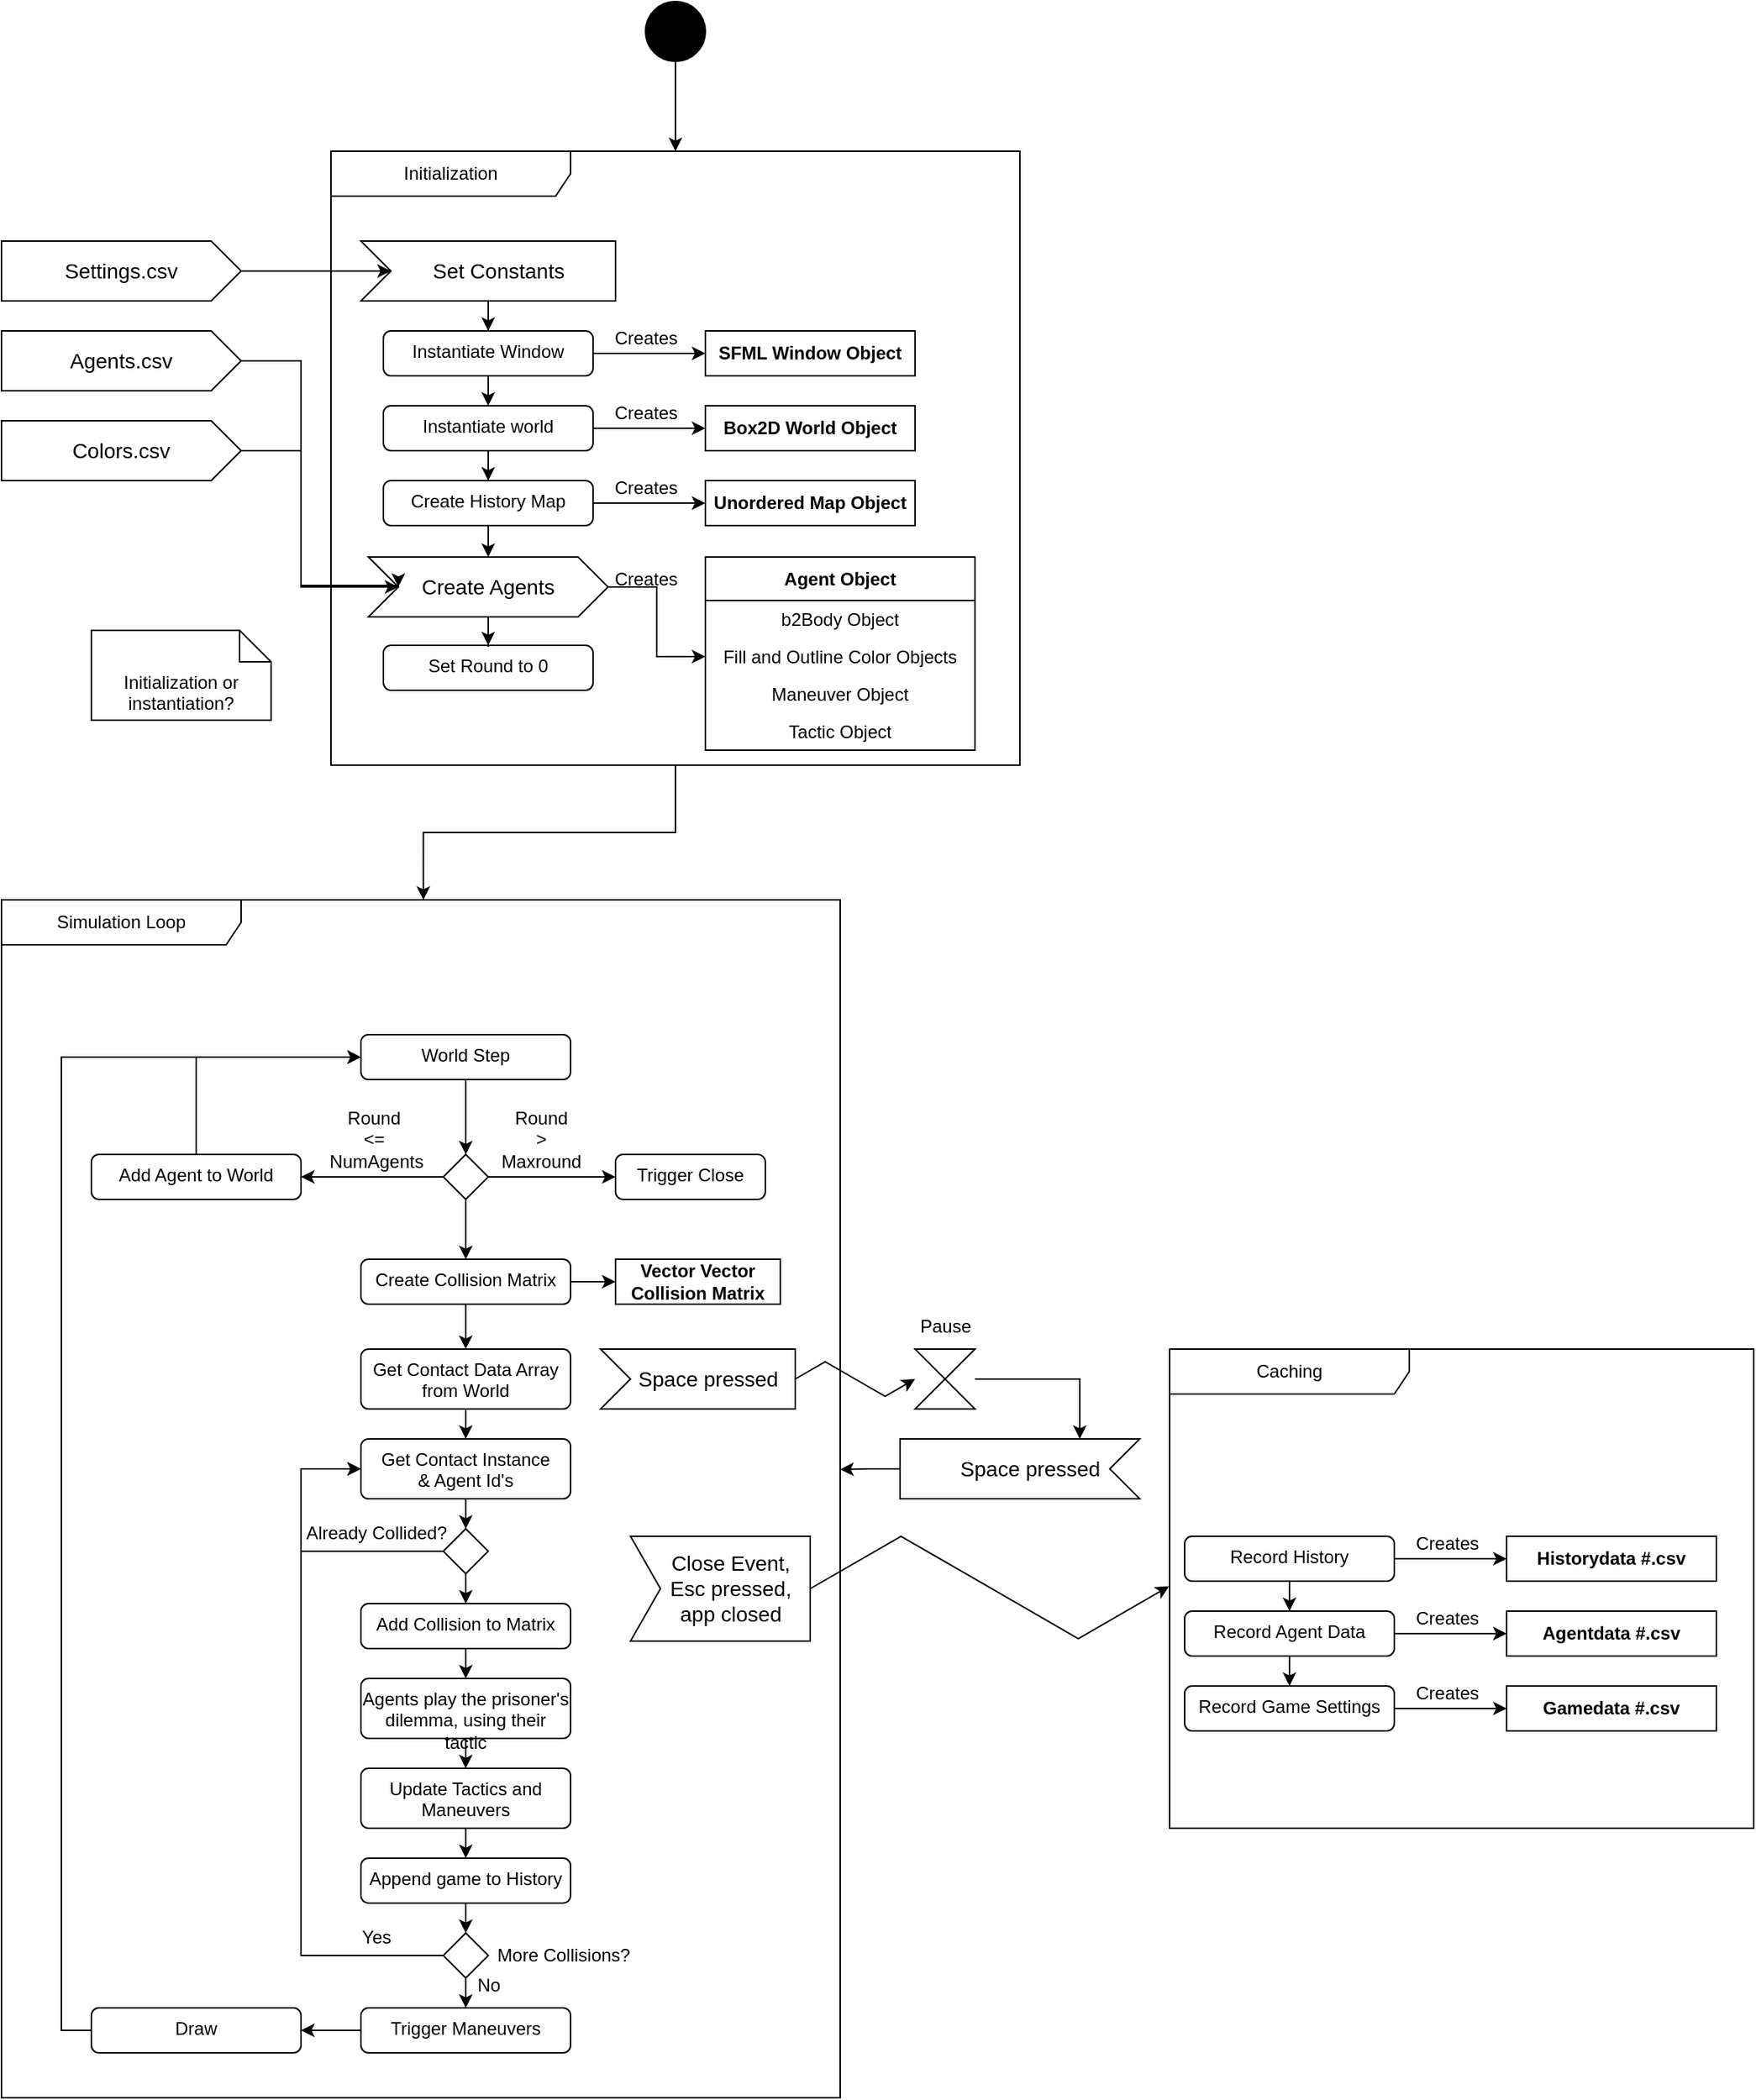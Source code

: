 <mxfile version="24.8.6">
  <diagram name="Page-1" id="0783ab3e-0a74-02c8-0abd-f7b4e66b4bec">
    <mxGraphModel dx="1750" dy="882" grid="1" gridSize="10" guides="1" tooltips="1" connect="1" arrows="1" fold="1" page="1" pageScale="1" pageWidth="850" pageHeight="1100" background="none" math="0" shadow="0">
      <root>
        <mxCell id="0" />
        <mxCell id="1" parent="0" />
        <mxCell id="HePBQS-gzyi-C_9M0Dz4-7" style="edgeStyle=orthogonalEdgeStyle;rounded=0;orthogonalLoop=1;jettySize=auto;html=1;exitX=0.5;exitY=1;exitDx=0;exitDy=0;" parent="1" source="HePBQS-gzyi-C_9M0Dz4-1" target="HePBQS-gzyi-C_9M0Dz4-6" edge="1">
          <mxGeometry relative="1" as="geometry" />
        </mxCell>
        <mxCell id="HePBQS-gzyi-C_9M0Dz4-1" value="" style="ellipse;fillColor=strokeColor;html=1;" parent="1" vertex="1">
          <mxGeometry x="630" y="40" width="40" height="40" as="geometry" />
        </mxCell>
        <mxCell id="ZIDh877lTrc100sIrqAo-133" value="" style="edgeStyle=orthogonalEdgeStyle;rounded=0;orthogonalLoop=1;jettySize=auto;html=1;entryX=0.503;entryY=0;entryDx=0;entryDy=0;entryPerimeter=0;" edge="1" parent="1" source="HePBQS-gzyi-C_9M0Dz4-6" target="ZIDh877lTrc100sIrqAo-1">
          <mxGeometry relative="1" as="geometry">
            <mxPoint x="650" y="630" as="targetPoint" />
          </mxGeometry>
        </mxCell>
        <mxCell id="HePBQS-gzyi-C_9M0Dz4-6" value="Initialization" style="shape=umlFrame;whiteSpace=wrap;html=1;pointerEvents=0;recursiveResize=0;container=1;collapsible=0;width=160;" parent="1" vertex="1">
          <mxGeometry x="420" y="140" width="460" height="410" as="geometry" />
        </mxCell>
        <mxCell id="HePBQS-gzyi-C_9M0Dz4-15" value="" style="edgeStyle=orthogonalEdgeStyle;rounded=0;orthogonalLoop=1;jettySize=auto;html=1;" parent="HePBQS-gzyi-C_9M0Dz4-6" source="HePBQS-gzyi-C_9M0Dz4-12" target="HePBQS-gzyi-C_9M0Dz4-14" edge="1">
          <mxGeometry relative="1" as="geometry" />
        </mxCell>
        <mxCell id="HePBQS-gzyi-C_9M0Dz4-12" value="Set Constants" style="html=1;shape=mxgraph.infographic.ribbonSimple;notch1=20;notch2=0;align=center;verticalAlign=middle;fontSize=14;fontStyle=0;fillColor=#FFFFFF;flipH=0;spacingRight=0;spacingLeft=14;whiteSpace=wrap;" parent="HePBQS-gzyi-C_9M0Dz4-6" vertex="1">
          <mxGeometry x="20" y="60" width="170" height="40" as="geometry" />
        </mxCell>
        <mxCell id="HePBQS-gzyi-C_9M0Dz4-17" value="" style="edgeStyle=orthogonalEdgeStyle;rounded=0;orthogonalLoop=1;jettySize=auto;html=1;" parent="HePBQS-gzyi-C_9M0Dz4-6" source="HePBQS-gzyi-C_9M0Dz4-14" target="HePBQS-gzyi-C_9M0Dz4-16" edge="1">
          <mxGeometry relative="1" as="geometry" />
        </mxCell>
        <mxCell id="HePBQS-gzyi-C_9M0Dz4-21" value="" style="edgeStyle=orthogonalEdgeStyle;rounded=0;orthogonalLoop=1;jettySize=auto;html=1;" parent="HePBQS-gzyi-C_9M0Dz4-6" source="HePBQS-gzyi-C_9M0Dz4-14" target="HePBQS-gzyi-C_9M0Dz4-20" edge="1">
          <mxGeometry relative="1" as="geometry" />
        </mxCell>
        <mxCell id="HePBQS-gzyi-C_9M0Dz4-14" value="Instantiate Window" style="html=1;align=center;verticalAlign=top;rounded=1;absoluteArcSize=1;arcSize=10;dashed=0;whiteSpace=wrap;" parent="HePBQS-gzyi-C_9M0Dz4-6" vertex="1">
          <mxGeometry x="35" y="120" width="140" height="30" as="geometry" />
        </mxCell>
        <mxCell id="HePBQS-gzyi-C_9M0Dz4-23" value="" style="edgeStyle=orthogonalEdgeStyle;rounded=0;orthogonalLoop=1;jettySize=auto;html=1;" parent="HePBQS-gzyi-C_9M0Dz4-6" source="HePBQS-gzyi-C_9M0Dz4-16" target="HePBQS-gzyi-C_9M0Dz4-22" edge="1">
          <mxGeometry relative="1" as="geometry" />
        </mxCell>
        <mxCell id="HePBQS-gzyi-C_9M0Dz4-38" style="edgeStyle=orthogonalEdgeStyle;rounded=0;orthogonalLoop=1;jettySize=auto;html=1;exitX=1;exitY=0.5;exitDx=0;exitDy=0;entryX=0;entryY=0.5;entryDx=0;entryDy=0;" parent="HePBQS-gzyi-C_9M0Dz4-6" source="HePBQS-gzyi-C_9M0Dz4-16" target="HePBQS-gzyi-C_9M0Dz4-32" edge="1">
          <mxGeometry relative="1" as="geometry" />
        </mxCell>
        <mxCell id="HePBQS-gzyi-C_9M0Dz4-16" value="Instantiate world" style="html=1;align=center;verticalAlign=top;rounded=1;absoluteArcSize=1;arcSize=10;dashed=0;whiteSpace=wrap;" parent="HePBQS-gzyi-C_9M0Dz4-6" vertex="1">
          <mxGeometry x="35" y="170" width="140" height="30" as="geometry" />
        </mxCell>
        <mxCell id="HePBQS-gzyi-C_9M0Dz4-20" value="SFML Window Object" style="fontStyle=1;whiteSpace=wrap;html=1;" parent="HePBQS-gzyi-C_9M0Dz4-6" vertex="1">
          <mxGeometry x="250" y="120" width="140" height="30" as="geometry" />
        </mxCell>
        <mxCell id="HePBQS-gzyi-C_9M0Dz4-39" style="edgeStyle=orthogonalEdgeStyle;rounded=0;orthogonalLoop=1;jettySize=auto;html=1;exitX=1;exitY=0.5;exitDx=0;exitDy=0;entryX=0;entryY=0.5;entryDx=0;entryDy=0;" parent="HePBQS-gzyi-C_9M0Dz4-6" source="HePBQS-gzyi-C_9M0Dz4-22" target="HePBQS-gzyi-C_9M0Dz4-34" edge="1">
          <mxGeometry relative="1" as="geometry" />
        </mxCell>
        <mxCell id="HePBQS-gzyi-C_9M0Dz4-59" value="" style="edgeStyle=orthogonalEdgeStyle;rounded=0;orthogonalLoop=1;jettySize=auto;html=1;" parent="HePBQS-gzyi-C_9M0Dz4-6" source="HePBQS-gzyi-C_9M0Dz4-22" target="HePBQS-gzyi-C_9M0Dz4-58" edge="1">
          <mxGeometry relative="1" as="geometry" />
        </mxCell>
        <mxCell id="HePBQS-gzyi-C_9M0Dz4-22" value="Create History Map" style="html=1;align=center;verticalAlign=top;rounded=1;absoluteArcSize=1;arcSize=10;dashed=0;whiteSpace=wrap;" parent="HePBQS-gzyi-C_9M0Dz4-6" vertex="1">
          <mxGeometry x="35" y="220" width="140" height="30" as="geometry" />
        </mxCell>
        <mxCell id="HePBQS-gzyi-C_9M0Dz4-28" value="Set Round to 0" style="html=1;align=center;verticalAlign=top;rounded=1;absoluteArcSize=1;arcSize=10;dashed=0;whiteSpace=wrap;" parent="HePBQS-gzyi-C_9M0Dz4-6" vertex="1">
          <mxGeometry x="35" y="330" width="140" height="30" as="geometry" />
        </mxCell>
        <mxCell id="HePBQS-gzyi-C_9M0Dz4-32" value="Box2D World Object" style="fontStyle=1;whiteSpace=wrap;html=1;" parent="HePBQS-gzyi-C_9M0Dz4-6" vertex="1">
          <mxGeometry x="250" y="170" width="140" height="30" as="geometry" />
        </mxCell>
        <mxCell id="HePBQS-gzyi-C_9M0Dz4-34" value="Unordered Map Object" style="fontStyle=1;whiteSpace=wrap;html=1;" parent="HePBQS-gzyi-C_9M0Dz4-6" vertex="1">
          <mxGeometry x="250" y="220" width="140" height="30" as="geometry" />
        </mxCell>
        <mxCell id="HePBQS-gzyi-C_9M0Dz4-41" value="Creates" style="text;html=1;align=center;verticalAlign=middle;resizable=0;points=[];autosize=1;strokeColor=none;fillColor=none;" parent="HePBQS-gzyi-C_9M0Dz4-6" vertex="1">
          <mxGeometry x="175" y="110" width="70" height="30" as="geometry" />
        </mxCell>
        <mxCell id="HePBQS-gzyi-C_9M0Dz4-42" value="Creates" style="text;html=1;align=center;verticalAlign=middle;resizable=0;points=[];autosize=1;strokeColor=none;fillColor=none;" parent="HePBQS-gzyi-C_9M0Dz4-6" vertex="1">
          <mxGeometry x="175" y="160" width="70" height="30" as="geometry" />
        </mxCell>
        <mxCell id="HePBQS-gzyi-C_9M0Dz4-43" value="Creates" style="text;html=1;align=center;verticalAlign=middle;resizable=0;points=[];autosize=1;strokeColor=none;fillColor=none;" parent="HePBQS-gzyi-C_9M0Dz4-6" vertex="1">
          <mxGeometry x="175" y="210" width="70" height="30" as="geometry" />
        </mxCell>
        <mxCell id="HePBQS-gzyi-C_9M0Dz4-45" value="Creates" style="text;html=1;align=center;verticalAlign=middle;resizable=0;points=[];autosize=1;strokeColor=none;fillColor=none;" parent="HePBQS-gzyi-C_9M0Dz4-6" vertex="1">
          <mxGeometry x="175" y="271" width="70" height="30" as="geometry" />
        </mxCell>
        <mxCell id="HePBQS-gzyi-C_9M0Dz4-51" value="Agent Object" style="swimlane;fontStyle=1;align=center;verticalAlign=middle;childLayout=stackLayout;horizontal=1;startSize=29;horizontalStack=0;resizeParent=1;resizeParentMax=0;resizeLast=0;collapsible=0;marginBottom=0;html=1;whiteSpace=wrap;" parent="HePBQS-gzyi-C_9M0Dz4-6" vertex="1">
          <mxGeometry x="250" y="271" width="180" height="129" as="geometry" />
        </mxCell>
        <mxCell id="HePBQS-gzyi-C_9M0Dz4-52" value="b2Body Object" style="text;html=1;strokeColor=none;fillColor=none;align=center;verticalAlign=middle;spacingLeft=4;spacingRight=4;overflow=hidden;rotatable=0;points=[[0,0.5],[1,0.5]];portConstraint=eastwest;whiteSpace=wrap;" parent="HePBQS-gzyi-C_9M0Dz4-51" vertex="1">
          <mxGeometry y="29" width="180" height="25" as="geometry" />
        </mxCell>
        <mxCell id="HePBQS-gzyi-C_9M0Dz4-54" value="Fill and Outline Color Objects" style="text;html=1;strokeColor=none;fillColor=none;align=center;verticalAlign=middle;spacingLeft=4;spacingRight=4;overflow=hidden;rotatable=0;points=[[0,0.5],[1,0.5]];portConstraint=eastwest;whiteSpace=wrap;" parent="HePBQS-gzyi-C_9M0Dz4-51" vertex="1">
          <mxGeometry y="54" width="180" height="25" as="geometry" />
        </mxCell>
        <mxCell id="HePBQS-gzyi-C_9M0Dz4-55" value="Maneuver Object" style="text;html=1;strokeColor=none;fillColor=none;align=center;verticalAlign=middle;spacingLeft=4;spacingRight=4;overflow=hidden;rotatable=0;points=[[0,0.5],[1,0.5]];portConstraint=eastwest;whiteSpace=wrap;" parent="HePBQS-gzyi-C_9M0Dz4-51" vertex="1">
          <mxGeometry y="79" width="180" height="25" as="geometry" />
        </mxCell>
        <mxCell id="HePBQS-gzyi-C_9M0Dz4-56" value="Tactic Object" style="text;html=1;strokeColor=none;fillColor=none;align=center;verticalAlign=middle;spacingLeft=4;spacingRight=4;overflow=hidden;rotatable=0;points=[[0,0.5],[1,0.5]];portConstraint=eastwest;whiteSpace=wrap;" parent="HePBQS-gzyi-C_9M0Dz4-51" vertex="1">
          <mxGeometry y="104" width="180" height="25" as="geometry" />
        </mxCell>
        <mxCell id="HePBQS-gzyi-C_9M0Dz4-62" value="" style="edgeStyle=orthogonalEdgeStyle;rounded=0;orthogonalLoop=1;jettySize=auto;html=1;" parent="HePBQS-gzyi-C_9M0Dz4-6" source="HePBQS-gzyi-C_9M0Dz4-58" target="HePBQS-gzyi-C_9M0Dz4-28" edge="1">
          <mxGeometry relative="1" as="geometry" />
        </mxCell>
        <mxCell id="HePBQS-gzyi-C_9M0Dz4-64" style="edgeStyle=orthogonalEdgeStyle;rounded=0;orthogonalLoop=1;jettySize=auto;html=1;exitX=1;exitY=0.5;exitDx=0;exitDy=0;exitPerimeter=0;entryX=0;entryY=0.5;entryDx=0;entryDy=0;" parent="HePBQS-gzyi-C_9M0Dz4-6" source="HePBQS-gzyi-C_9M0Dz4-58" target="HePBQS-gzyi-C_9M0Dz4-54" edge="1">
          <mxGeometry relative="1" as="geometry" />
        </mxCell>
        <mxCell id="HePBQS-gzyi-C_9M0Dz4-58" value="Create Agents" style="html=1;shape=mxgraph.infographic.ribbonSimple;notch1=20;notch2=20;align=center;verticalAlign=middle;fontSize=14;fontStyle=0;fillColor=#FFFFFF;whiteSpace=wrap;" parent="HePBQS-gzyi-C_9M0Dz4-6" vertex="1">
          <mxGeometry x="25" y="271" width="160" height="40" as="geometry" />
        </mxCell>
        <mxCell id="HePBQS-gzyi-C_9M0Dz4-8" value="&lt;div&gt;Settings.csv&lt;/div&gt;" style="html=1;shape=mxgraph.infographic.ribbonSimple;notch1=0;notch2=20;align=center;verticalAlign=middle;fontSize=14;fontStyle=0;fillColor=#FFFFFF;whiteSpace=wrap;" parent="1" vertex="1">
          <mxGeometry x="200" y="200" width="160" height="40" as="geometry" />
        </mxCell>
        <mxCell id="HePBQS-gzyi-C_9M0Dz4-9" value="Colors.csv" style="html=1;shape=mxgraph.infographic.ribbonSimple;notch1=0;notch2=20;align=center;verticalAlign=middle;fontSize=14;fontStyle=0;fillColor=#FFFFFF;whiteSpace=wrap;" parent="1" vertex="1">
          <mxGeometry x="200" y="320" width="160" height="40" as="geometry" />
        </mxCell>
        <mxCell id="HePBQS-gzyi-C_9M0Dz4-10" value="Agents.csv" style="html=1;shape=mxgraph.infographic.ribbonSimple;notch1=0;notch2=20;align=center;verticalAlign=middle;fontSize=14;fontStyle=0;fillColor=#FFFFFF;whiteSpace=wrap;" parent="1" vertex="1">
          <mxGeometry x="200" y="260" width="160" height="40" as="geometry" />
        </mxCell>
        <mxCell id="HePBQS-gzyi-C_9M0Dz4-13" style="edgeStyle=orthogonalEdgeStyle;rounded=0;orthogonalLoop=1;jettySize=auto;html=1;exitX=1;exitY=0.5;exitDx=0;exitDy=0;exitPerimeter=0;entryX=0;entryY=0;entryDx=20;entryDy=20;entryPerimeter=0;" parent="1" source="HePBQS-gzyi-C_9M0Dz4-8" target="HePBQS-gzyi-C_9M0Dz4-12" edge="1">
          <mxGeometry relative="1" as="geometry" />
        </mxCell>
        <mxCell id="HePBQS-gzyi-C_9M0Dz4-26" value="Initialization or instantiation?" style="shape=note2;boundedLbl=1;whiteSpace=wrap;html=1;size=21;verticalAlign=top;align=center;" parent="1" vertex="1">
          <mxGeometry x="260" y="460" width="120" height="60" as="geometry" />
        </mxCell>
        <mxCell id="HePBQS-gzyi-C_9M0Dz4-60" style="edgeStyle=orthogonalEdgeStyle;rounded=0;orthogonalLoop=1;jettySize=auto;html=1;exitX=1;exitY=0.5;exitDx=0;exitDy=0;exitPerimeter=0;entryX=0;entryY=0;entryDx=20;entryDy=20;entryPerimeter=0;" parent="1" source="HePBQS-gzyi-C_9M0Dz4-10" target="HePBQS-gzyi-C_9M0Dz4-58" edge="1">
          <mxGeometry relative="1" as="geometry">
            <Array as="points">
              <mxPoint x="400" y="280" />
              <mxPoint x="400" y="430" />
              <mxPoint x="465" y="430" />
            </Array>
          </mxGeometry>
        </mxCell>
        <mxCell id="HePBQS-gzyi-C_9M0Dz4-61" style="edgeStyle=orthogonalEdgeStyle;rounded=0;orthogonalLoop=1;jettySize=auto;html=1;exitX=1;exitY=0.5;exitDx=0;exitDy=0;exitPerimeter=0;entryX=0;entryY=0;entryDx=20;entryDy=20;entryPerimeter=0;" parent="1" source="HePBQS-gzyi-C_9M0Dz4-9" target="HePBQS-gzyi-C_9M0Dz4-58" edge="1">
          <mxGeometry relative="1" as="geometry">
            <Array as="points">
              <mxPoint x="400" y="340" />
              <mxPoint x="400" y="431" />
            </Array>
          </mxGeometry>
        </mxCell>
        <mxCell id="ZIDh877lTrc100sIrqAo-1" value="Simulation Loop" style="shape=umlFrame;whiteSpace=wrap;html=1;pointerEvents=0;recursiveResize=0;container=1;collapsible=0;width=160;" vertex="1" parent="1">
          <mxGeometry x="200" y="640" width="560" height="800" as="geometry" />
        </mxCell>
        <mxCell id="ZIDh877lTrc100sIrqAo-4" value="" style="edgeStyle=orthogonalEdgeStyle;rounded=0;orthogonalLoop=1;jettySize=auto;html=1;" edge="1" parent="ZIDh877lTrc100sIrqAo-1" source="ZIDh877lTrc100sIrqAo-2" target="ZIDh877lTrc100sIrqAo-3">
          <mxGeometry relative="1" as="geometry" />
        </mxCell>
        <mxCell id="ZIDh877lTrc100sIrqAo-2" value="World Step" style="html=1;align=center;verticalAlign=top;rounded=1;absoluteArcSize=1;arcSize=10;dashed=0;whiteSpace=wrap;" vertex="1" parent="ZIDh877lTrc100sIrqAo-1">
          <mxGeometry x="240" y="90" width="140" height="30" as="geometry" />
        </mxCell>
        <mxCell id="ZIDh877lTrc100sIrqAo-8" value="" style="edgeStyle=orthogonalEdgeStyle;rounded=0;orthogonalLoop=1;jettySize=auto;html=1;" edge="1" parent="ZIDh877lTrc100sIrqAo-1" source="ZIDh877lTrc100sIrqAo-3" target="ZIDh877lTrc100sIrqAo-7">
          <mxGeometry relative="1" as="geometry" />
        </mxCell>
        <mxCell id="ZIDh877lTrc100sIrqAo-13" value="" style="edgeStyle=orthogonalEdgeStyle;rounded=0;orthogonalLoop=1;jettySize=auto;html=1;" edge="1" parent="ZIDh877lTrc100sIrqAo-1" source="ZIDh877lTrc100sIrqAo-3" target="ZIDh877lTrc100sIrqAo-12">
          <mxGeometry relative="1" as="geometry" />
        </mxCell>
        <mxCell id="ZIDh877lTrc100sIrqAo-29" value="" style="edgeStyle=orthogonalEdgeStyle;rounded=0;orthogonalLoop=1;jettySize=auto;html=1;" edge="1" parent="ZIDh877lTrc100sIrqAo-1" source="ZIDh877lTrc100sIrqAo-3" target="ZIDh877lTrc100sIrqAo-28">
          <mxGeometry relative="1" as="geometry" />
        </mxCell>
        <mxCell id="ZIDh877lTrc100sIrqAo-3" value="" style="rhombus;" vertex="1" parent="ZIDh877lTrc100sIrqAo-1">
          <mxGeometry x="295" y="170" width="30" height="30" as="geometry" />
        </mxCell>
        <mxCell id="ZIDh877lTrc100sIrqAo-10" style="edgeStyle=orthogonalEdgeStyle;rounded=0;orthogonalLoop=1;jettySize=auto;html=1;exitX=0.5;exitY=0;exitDx=0;exitDy=0;entryX=0;entryY=0.5;entryDx=0;entryDy=0;" edge="1" parent="ZIDh877lTrc100sIrqAo-1" source="ZIDh877lTrc100sIrqAo-7" target="ZIDh877lTrc100sIrqAo-2">
          <mxGeometry relative="1" as="geometry" />
        </mxCell>
        <mxCell id="ZIDh877lTrc100sIrqAo-7" value="Add Agent to World" style="html=1;align=center;verticalAlign=top;rounded=1;absoluteArcSize=1;arcSize=10;dashed=0;whiteSpace=wrap;" vertex="1" parent="ZIDh877lTrc100sIrqAo-1">
          <mxGeometry x="60" y="170" width="140" height="30" as="geometry" />
        </mxCell>
        <mxCell id="ZIDh877lTrc100sIrqAo-9" value="&lt;div&gt;Round&amp;nbsp;&lt;/div&gt;&lt;div&gt;&amp;lt;=&amp;nbsp;&lt;/div&gt;&lt;div&gt;NumAgents&lt;/div&gt;" style="text;html=1;align=center;verticalAlign=middle;resizable=0;points=[];autosize=1;strokeColor=none;fillColor=none;" vertex="1" parent="ZIDh877lTrc100sIrqAo-1">
          <mxGeometry x="210" y="130" width="80" height="60" as="geometry" />
        </mxCell>
        <mxCell id="ZIDh877lTrc100sIrqAo-12" value="Trigger Close" style="html=1;align=center;verticalAlign=top;rounded=1;absoluteArcSize=1;arcSize=10;dashed=0;whiteSpace=wrap;" vertex="1" parent="ZIDh877lTrc100sIrqAo-1">
          <mxGeometry x="410" y="170" width="100" height="30" as="geometry" />
        </mxCell>
        <mxCell id="ZIDh877lTrc100sIrqAo-14" value="&lt;div&gt;Round&lt;/div&gt;&lt;div&gt;&amp;gt;&lt;/div&gt;&lt;div&gt;Maxround&lt;br&gt;&lt;/div&gt;" style="text;html=1;align=center;verticalAlign=middle;resizable=0;points=[];autosize=1;strokeColor=none;fillColor=none;" vertex="1" parent="ZIDh877lTrc100sIrqAo-1">
          <mxGeometry x="325" y="130" width="70" height="60" as="geometry" />
        </mxCell>
        <mxCell id="ZIDh877lTrc100sIrqAo-31" value="" style="edgeStyle=orthogonalEdgeStyle;rounded=0;orthogonalLoop=1;jettySize=auto;html=1;" edge="1" parent="ZIDh877lTrc100sIrqAo-1" source="ZIDh877lTrc100sIrqAo-28" target="ZIDh877lTrc100sIrqAo-30">
          <mxGeometry relative="1" as="geometry" />
        </mxCell>
        <mxCell id="ZIDh877lTrc100sIrqAo-39" style="edgeStyle=orthogonalEdgeStyle;rounded=0;orthogonalLoop=1;jettySize=auto;html=1;exitX=0.5;exitY=1;exitDx=0;exitDy=0;entryX=0.5;entryY=0;entryDx=0;entryDy=0;" edge="1" parent="ZIDh877lTrc100sIrqAo-1" source="ZIDh877lTrc100sIrqAo-28" target="ZIDh877lTrc100sIrqAo-32">
          <mxGeometry relative="1" as="geometry" />
        </mxCell>
        <mxCell id="ZIDh877lTrc100sIrqAo-28" value="Create Collision Matrix" style="html=1;align=center;verticalAlign=top;rounded=1;absoluteArcSize=1;arcSize=10;dashed=0;whiteSpace=wrap;" vertex="1" parent="ZIDh877lTrc100sIrqAo-1">
          <mxGeometry x="240" y="240" width="140" height="30" as="geometry" />
        </mxCell>
        <mxCell id="ZIDh877lTrc100sIrqAo-30" value="&lt;div&gt;Vector Vector&lt;/div&gt;&lt;div&gt;Collision Matrix&lt;br&gt;&lt;/div&gt;" style="fontStyle=1;whiteSpace=wrap;html=1;" vertex="1" parent="ZIDh877lTrc100sIrqAo-1">
          <mxGeometry x="410" y="240" width="110" height="30" as="geometry" />
        </mxCell>
        <mxCell id="ZIDh877lTrc100sIrqAo-37" value="" style="edgeStyle=orthogonalEdgeStyle;rounded=0;orthogonalLoop=1;jettySize=auto;html=1;" edge="1" parent="ZIDh877lTrc100sIrqAo-1" source="ZIDh877lTrc100sIrqAo-32" target="ZIDh877lTrc100sIrqAo-33">
          <mxGeometry relative="1" as="geometry" />
        </mxCell>
        <mxCell id="ZIDh877lTrc100sIrqAo-32" value="&lt;div&gt;Get Contact Data Array from World&lt;br&gt;&lt;/div&gt;" style="html=1;align=center;verticalAlign=top;rounded=1;absoluteArcSize=1;arcSize=10;dashed=0;whiteSpace=wrap;" vertex="1" parent="ZIDh877lTrc100sIrqAo-1">
          <mxGeometry x="240" y="300" width="140" height="40" as="geometry" />
        </mxCell>
        <mxCell id="ZIDh877lTrc100sIrqAo-43" value="" style="edgeStyle=orthogonalEdgeStyle;rounded=0;orthogonalLoop=1;jettySize=auto;html=1;" edge="1" parent="ZIDh877lTrc100sIrqAo-1" source="ZIDh877lTrc100sIrqAo-33" target="ZIDh877lTrc100sIrqAo-42">
          <mxGeometry relative="1" as="geometry" />
        </mxCell>
        <mxCell id="ZIDh877lTrc100sIrqAo-33" value="&lt;div&gt;Get Contact Instance&lt;/div&gt;&lt;div&gt;&amp;amp; Agent Id&#39;s&lt;br&gt;&lt;/div&gt;" style="html=1;align=center;verticalAlign=top;rounded=1;absoluteArcSize=1;arcSize=10;dashed=0;whiteSpace=wrap;" vertex="1" parent="ZIDh877lTrc100sIrqAo-1">
          <mxGeometry x="240" y="360" width="140" height="40" as="geometry" />
        </mxCell>
        <mxCell id="ZIDh877lTrc100sIrqAo-44" style="edgeStyle=orthogonalEdgeStyle;rounded=0;orthogonalLoop=1;jettySize=auto;html=1;exitX=0;exitY=0.5;exitDx=0;exitDy=0;entryX=0;entryY=0.5;entryDx=0;entryDy=0;" edge="1" parent="ZIDh877lTrc100sIrqAo-1" source="ZIDh877lTrc100sIrqAo-42" target="ZIDh877lTrc100sIrqAo-33">
          <mxGeometry relative="1" as="geometry">
            <Array as="points">
              <mxPoint x="200" y="435" />
              <mxPoint x="200" y="380" />
            </Array>
          </mxGeometry>
        </mxCell>
        <mxCell id="ZIDh877lTrc100sIrqAo-47" value="" style="edgeStyle=orthogonalEdgeStyle;rounded=0;orthogonalLoop=1;jettySize=auto;html=1;" edge="1" parent="ZIDh877lTrc100sIrqAo-1" source="ZIDh877lTrc100sIrqAo-42" target="ZIDh877lTrc100sIrqAo-46">
          <mxGeometry relative="1" as="geometry" />
        </mxCell>
        <mxCell id="ZIDh877lTrc100sIrqAo-42" value="" style="rhombus;" vertex="1" parent="ZIDh877lTrc100sIrqAo-1">
          <mxGeometry x="295" y="420" width="30" height="30" as="geometry" />
        </mxCell>
        <mxCell id="ZIDh877lTrc100sIrqAo-45" value="Already Collided?" style="text;html=1;align=center;verticalAlign=middle;resizable=0;points=[];autosize=1;strokeColor=none;fillColor=none;" vertex="1" parent="ZIDh877lTrc100sIrqAo-1">
          <mxGeometry x="195" y="408" width="110" height="30" as="geometry" />
        </mxCell>
        <mxCell id="ZIDh877lTrc100sIrqAo-50" value="" style="edgeStyle=orthogonalEdgeStyle;rounded=0;orthogonalLoop=1;jettySize=auto;html=1;" edge="1" parent="ZIDh877lTrc100sIrqAo-1" source="ZIDh877lTrc100sIrqAo-46" target="ZIDh877lTrc100sIrqAo-48">
          <mxGeometry relative="1" as="geometry" />
        </mxCell>
        <mxCell id="ZIDh877lTrc100sIrqAo-46" value="Add Collision to Matrix" style="html=1;align=center;verticalAlign=top;rounded=1;absoluteArcSize=1;arcSize=10;dashed=0;whiteSpace=wrap;" vertex="1" parent="ZIDh877lTrc100sIrqAo-1">
          <mxGeometry x="240" y="470" width="140" height="30" as="geometry" />
        </mxCell>
        <mxCell id="ZIDh877lTrc100sIrqAo-52" value="" style="edgeStyle=orthogonalEdgeStyle;rounded=0;orthogonalLoop=1;jettySize=auto;html=1;" edge="1" parent="ZIDh877lTrc100sIrqAo-1" source="ZIDh877lTrc100sIrqAo-48" target="ZIDh877lTrc100sIrqAo-51">
          <mxGeometry relative="1" as="geometry" />
        </mxCell>
        <mxCell id="ZIDh877lTrc100sIrqAo-48" value="Agents play the prisoner&#39;s dilemma, using their tactic " style="html=1;align=center;verticalAlign=top;rounded=1;absoluteArcSize=1;arcSize=10;dashed=0;whiteSpace=wrap;" vertex="1" parent="ZIDh877lTrc100sIrqAo-1">
          <mxGeometry x="240" y="520" width="140" height="40" as="geometry" />
        </mxCell>
        <mxCell id="ZIDh877lTrc100sIrqAo-49" style="edgeStyle=orthogonalEdgeStyle;rounded=0;orthogonalLoop=1;jettySize=auto;html=1;exitX=0.5;exitY=1;exitDx=0;exitDy=0;" edge="1" parent="ZIDh877lTrc100sIrqAo-1" source="ZIDh877lTrc100sIrqAo-48" target="ZIDh877lTrc100sIrqAo-48">
          <mxGeometry relative="1" as="geometry" />
        </mxCell>
        <mxCell id="ZIDh877lTrc100sIrqAo-87" value="" style="edgeStyle=orthogonalEdgeStyle;rounded=0;orthogonalLoop=1;jettySize=auto;html=1;" edge="1" parent="ZIDh877lTrc100sIrqAo-1" source="ZIDh877lTrc100sIrqAo-51" target="ZIDh877lTrc100sIrqAo-86">
          <mxGeometry relative="1" as="geometry" />
        </mxCell>
        <mxCell id="ZIDh877lTrc100sIrqAo-51" value="&lt;div&gt;Update Tactics and Maneuvers&lt;br&gt;&lt;/div&gt;" style="html=1;align=center;verticalAlign=top;rounded=1;absoluteArcSize=1;arcSize=10;dashed=0;whiteSpace=wrap;" vertex="1" parent="ZIDh877lTrc100sIrqAo-1">
          <mxGeometry x="240" y="580" width="140" height="40" as="geometry" />
        </mxCell>
        <mxCell id="ZIDh877lTrc100sIrqAo-89" value="" style="edgeStyle=orthogonalEdgeStyle;rounded=0;orthogonalLoop=1;jettySize=auto;html=1;" edge="1" parent="ZIDh877lTrc100sIrqAo-1" source="ZIDh877lTrc100sIrqAo-86" target="ZIDh877lTrc100sIrqAo-88">
          <mxGeometry relative="1" as="geometry" />
        </mxCell>
        <mxCell id="ZIDh877lTrc100sIrqAo-86" value="Append game to History" style="html=1;align=center;verticalAlign=top;rounded=1;absoluteArcSize=1;arcSize=10;dashed=0;whiteSpace=wrap;" vertex="1" parent="ZIDh877lTrc100sIrqAo-1">
          <mxGeometry x="240" y="640" width="140" height="30" as="geometry" />
        </mxCell>
        <mxCell id="ZIDh877lTrc100sIrqAo-90" style="edgeStyle=orthogonalEdgeStyle;rounded=0;orthogonalLoop=1;jettySize=auto;html=1;exitX=0;exitY=0.5;exitDx=0;exitDy=0;entryX=0;entryY=0.5;entryDx=0;entryDy=0;" edge="1" parent="ZIDh877lTrc100sIrqAo-1" source="ZIDh877lTrc100sIrqAo-88" target="ZIDh877lTrc100sIrqAo-33">
          <mxGeometry relative="1" as="geometry">
            <Array as="points">
              <mxPoint x="200" y="705" />
              <mxPoint x="200" y="380" />
            </Array>
          </mxGeometry>
        </mxCell>
        <mxCell id="ZIDh877lTrc100sIrqAo-101" value="" style="edgeStyle=orthogonalEdgeStyle;rounded=0;orthogonalLoop=1;jettySize=auto;html=1;" edge="1" parent="ZIDh877lTrc100sIrqAo-1" source="ZIDh877lTrc100sIrqAo-88" target="ZIDh877lTrc100sIrqAo-95">
          <mxGeometry relative="1" as="geometry" />
        </mxCell>
        <mxCell id="ZIDh877lTrc100sIrqAo-88" value="" style="rhombus;" vertex="1" parent="ZIDh877lTrc100sIrqAo-1">
          <mxGeometry x="295" y="690" width="30" height="30" as="geometry" />
        </mxCell>
        <mxCell id="ZIDh877lTrc100sIrqAo-92" value="More Collisions?" style="text;html=1;align=center;verticalAlign=middle;resizable=0;points=[];autosize=1;strokeColor=none;fillColor=none;" vertex="1" parent="ZIDh877lTrc100sIrqAo-1">
          <mxGeometry x="320" y="690" width="110" height="30" as="geometry" />
        </mxCell>
        <mxCell id="ZIDh877lTrc100sIrqAo-94" value="&lt;div&gt;Yes&lt;/div&gt;" style="text;html=1;align=center;verticalAlign=middle;resizable=0;points=[];autosize=1;strokeColor=none;fillColor=none;" vertex="1" parent="ZIDh877lTrc100sIrqAo-1">
          <mxGeometry x="230" y="678" width="40" height="30" as="geometry" />
        </mxCell>
        <mxCell id="ZIDh877lTrc100sIrqAo-98" value="" style="edgeStyle=orthogonalEdgeStyle;rounded=0;orthogonalLoop=1;jettySize=auto;html=1;" edge="1" parent="ZIDh877lTrc100sIrqAo-1" source="ZIDh877lTrc100sIrqAo-95" target="ZIDh877lTrc100sIrqAo-96">
          <mxGeometry relative="1" as="geometry" />
        </mxCell>
        <mxCell id="ZIDh877lTrc100sIrqAo-95" value="Trigger Maneuvers" style="html=1;align=center;verticalAlign=top;rounded=1;absoluteArcSize=1;arcSize=10;dashed=0;whiteSpace=wrap;" vertex="1" parent="ZIDh877lTrc100sIrqAo-1">
          <mxGeometry x="240" y="740" width="140" height="30" as="geometry" />
        </mxCell>
        <mxCell id="ZIDh877lTrc100sIrqAo-100" style="edgeStyle=orthogonalEdgeStyle;rounded=0;orthogonalLoop=1;jettySize=auto;html=1;exitX=0;exitY=0.5;exitDx=0;exitDy=0;entryX=0;entryY=0.5;entryDx=0;entryDy=0;" edge="1" parent="ZIDh877lTrc100sIrqAo-1" source="ZIDh877lTrc100sIrqAo-96" target="ZIDh877lTrc100sIrqAo-2">
          <mxGeometry relative="1" as="geometry" />
        </mxCell>
        <mxCell id="ZIDh877lTrc100sIrqAo-96" value="Draw" style="html=1;align=center;verticalAlign=top;rounded=1;absoluteArcSize=1;arcSize=10;dashed=0;whiteSpace=wrap;" vertex="1" parent="ZIDh877lTrc100sIrqAo-1">
          <mxGeometry x="60" y="740" width="140" height="30" as="geometry" />
        </mxCell>
        <mxCell id="ZIDh877lTrc100sIrqAo-102" value="No" style="text;html=1;align=center;verticalAlign=middle;resizable=0;points=[];autosize=1;strokeColor=none;fillColor=none;" vertex="1" parent="ZIDh877lTrc100sIrqAo-1">
          <mxGeometry x="305" y="710" width="40" height="30" as="geometry" />
        </mxCell>
        <mxCell id="ZIDh877lTrc100sIrqAo-17" style="edgeStyle=isometricEdgeStyle;rounded=0;orthogonalLoop=1;jettySize=auto;html=1;exitX=1;exitY=0.5;exitDx=0;exitDy=0;exitPerimeter=0;entryX=-0.001;entryY=0.495;entryDx=0;entryDy=0;entryPerimeter=0;" edge="1" parent="1" source="ZIDh877lTrc100sIrqAo-15" target="ZIDh877lTrc100sIrqAo-134">
          <mxGeometry relative="1" as="geometry">
            <mxPoint x="920" y="1100" as="targetPoint" />
          </mxGeometry>
        </mxCell>
        <mxCell id="ZIDh877lTrc100sIrqAo-20" style="edgeStyle=isometricEdgeStyle;rounded=0;orthogonalLoop=1;jettySize=auto;html=1;exitX=1;exitY=0.5;exitDx=0;exitDy=0;exitPerimeter=0;entryX=0;entryY=0.5;entryDx=0;entryDy=0;" edge="1" parent="1" source="ZIDh877lTrc100sIrqAo-18" target="ZIDh877lTrc100sIrqAo-19">
          <mxGeometry relative="1" as="geometry" />
        </mxCell>
        <mxCell id="ZIDh877lTrc100sIrqAo-22" style="edgeStyle=orthogonalEdgeStyle;rounded=0;orthogonalLoop=1;jettySize=auto;html=1;exitX=1;exitY=0.5;exitDx=0;exitDy=0;entryX=0;entryY=0;entryDx=40;entryDy=40;entryPerimeter=0;" edge="1" parent="1" source="ZIDh877lTrc100sIrqAo-19" target="ZIDh877lTrc100sIrqAo-21">
          <mxGeometry relative="1" as="geometry" />
        </mxCell>
        <mxCell id="ZIDh877lTrc100sIrqAo-104" style="edgeStyle=orthogonalEdgeStyle;rounded=0;orthogonalLoop=1;jettySize=auto;html=1;exitX=1;exitY=0.5;exitDx=0;exitDy=0;exitPerimeter=0;entryX=1;entryY=0.638;entryDx=0;entryDy=0;entryPerimeter=0;" edge="1" parent="1" source="ZIDh877lTrc100sIrqAo-21">
          <mxGeometry relative="1" as="geometry">
            <mxPoint x="760" y="1020.4" as="targetPoint" />
          </mxGeometry>
        </mxCell>
        <mxCell id="ZIDh877lTrc100sIrqAo-15" value="&lt;div&gt;Close Event,&lt;/div&gt;&lt;div&gt;Esc pressed,&lt;/div&gt;&lt;div&gt;app closed&lt;br&gt;&lt;/div&gt;" style="html=1;shape=mxgraph.infographic.ribbonSimple;notch1=20;notch2=0;align=center;verticalAlign=middle;fontSize=14;fontStyle=0;fillColor=#FFFFFF;flipH=0;spacingRight=0;spacingLeft=14;whiteSpace=wrap;" vertex="1" parent="1">
          <mxGeometry x="620" y="1065" width="120" height="70" as="geometry" />
        </mxCell>
        <mxCell id="ZIDh877lTrc100sIrqAo-134" value="Caching" style="shape=umlFrame;whiteSpace=wrap;html=1;pointerEvents=0;recursiveResize=0;container=1;collapsible=0;width=160;" vertex="1" parent="1">
          <mxGeometry x="980" y="940" width="390" height="320" as="geometry" />
        </mxCell>
        <mxCell id="ZIDh877lTrc100sIrqAo-135" value="" style="edgeStyle=orthogonalEdgeStyle;rounded=0;orthogonalLoop=1;jettySize=auto;html=1;" edge="1" parent="ZIDh877lTrc100sIrqAo-134" source="ZIDh877lTrc100sIrqAo-137" target="ZIDh877lTrc100sIrqAo-140">
          <mxGeometry relative="1" as="geometry" />
        </mxCell>
        <mxCell id="ZIDh877lTrc100sIrqAo-136" value="" style="edgeStyle=orthogonalEdgeStyle;rounded=0;orthogonalLoop=1;jettySize=auto;html=1;" edge="1" parent="ZIDh877lTrc100sIrqAo-134" source="ZIDh877lTrc100sIrqAo-137" target="ZIDh877lTrc100sIrqAo-141">
          <mxGeometry relative="1" as="geometry" />
        </mxCell>
        <mxCell id="ZIDh877lTrc100sIrqAo-137" value="Record History" style="html=1;align=center;verticalAlign=top;rounded=1;absoluteArcSize=1;arcSize=10;dashed=0;whiteSpace=wrap;" vertex="1" parent="ZIDh877lTrc100sIrqAo-134">
          <mxGeometry x="10" y="125" width="140" height="30" as="geometry" />
        </mxCell>
        <mxCell id="ZIDh877lTrc100sIrqAo-138" value="" style="edgeStyle=orthogonalEdgeStyle;rounded=0;orthogonalLoop=1;jettySize=auto;html=1;" edge="1" parent="ZIDh877lTrc100sIrqAo-134" source="ZIDh877lTrc100sIrqAo-140" target="ZIDh877lTrc100sIrqAo-143">
          <mxGeometry relative="1" as="geometry" />
        </mxCell>
        <mxCell id="ZIDh877lTrc100sIrqAo-139" style="edgeStyle=orthogonalEdgeStyle;rounded=0;orthogonalLoop=1;jettySize=auto;html=1;exitX=1;exitY=0.5;exitDx=0;exitDy=0;entryX=0;entryY=0.5;entryDx=0;entryDy=0;" edge="1" parent="ZIDh877lTrc100sIrqAo-134" source="ZIDh877lTrc100sIrqAo-140" target="ZIDh877lTrc100sIrqAo-144">
          <mxGeometry relative="1" as="geometry" />
        </mxCell>
        <mxCell id="ZIDh877lTrc100sIrqAo-140" value="Record Agent Data" style="html=1;align=center;verticalAlign=top;rounded=1;absoluteArcSize=1;arcSize=10;dashed=0;whiteSpace=wrap;" vertex="1" parent="ZIDh877lTrc100sIrqAo-134">
          <mxGeometry x="10" y="175" width="140" height="30" as="geometry" />
        </mxCell>
        <mxCell id="ZIDh877lTrc100sIrqAo-141" value="Historydata #.csv" style="fontStyle=1;whiteSpace=wrap;html=1;" vertex="1" parent="ZIDh877lTrc100sIrqAo-134">
          <mxGeometry x="225" y="125" width="140" height="30" as="geometry" />
        </mxCell>
        <mxCell id="ZIDh877lTrc100sIrqAo-142" style="edgeStyle=orthogonalEdgeStyle;rounded=0;orthogonalLoop=1;jettySize=auto;html=1;exitX=1;exitY=0.5;exitDx=0;exitDy=0;entryX=0;entryY=0.5;entryDx=0;entryDy=0;" edge="1" parent="ZIDh877lTrc100sIrqAo-134" source="ZIDh877lTrc100sIrqAo-143" target="ZIDh877lTrc100sIrqAo-145">
          <mxGeometry relative="1" as="geometry" />
        </mxCell>
        <mxCell id="ZIDh877lTrc100sIrqAo-143" value="Record Game Settings" style="html=1;align=center;verticalAlign=top;rounded=1;absoluteArcSize=1;arcSize=10;dashed=0;whiteSpace=wrap;" vertex="1" parent="ZIDh877lTrc100sIrqAo-134">
          <mxGeometry x="10" y="225" width="140" height="30" as="geometry" />
        </mxCell>
        <mxCell id="ZIDh877lTrc100sIrqAo-144" value="Agentdata #.csv" style="fontStyle=1;whiteSpace=wrap;html=1;" vertex="1" parent="ZIDh877lTrc100sIrqAo-134">
          <mxGeometry x="225" y="175" width="140" height="30" as="geometry" />
        </mxCell>
        <mxCell id="ZIDh877lTrc100sIrqAo-145" value="Gamedata #.csv" style="fontStyle=1;whiteSpace=wrap;html=1;" vertex="1" parent="ZIDh877lTrc100sIrqAo-134">
          <mxGeometry x="225" y="225" width="140" height="30" as="geometry" />
        </mxCell>
        <mxCell id="ZIDh877lTrc100sIrqAo-146" value="Creates" style="text;html=1;align=center;verticalAlign=middle;resizable=0;points=[];autosize=1;strokeColor=none;fillColor=none;" vertex="1" parent="ZIDh877lTrc100sIrqAo-134">
          <mxGeometry x="150" y="115" width="70" height="30" as="geometry" />
        </mxCell>
        <mxCell id="ZIDh877lTrc100sIrqAo-147" value="Creates" style="text;html=1;align=center;verticalAlign=middle;resizable=0;points=[];autosize=1;strokeColor=none;fillColor=none;" vertex="1" parent="ZIDh877lTrc100sIrqAo-134">
          <mxGeometry x="150" y="165" width="70" height="30" as="geometry" />
        </mxCell>
        <mxCell id="ZIDh877lTrc100sIrqAo-148" value="Creates" style="text;html=1;align=center;verticalAlign=middle;resizable=0;points=[];autosize=1;strokeColor=none;fillColor=none;" vertex="1" parent="ZIDh877lTrc100sIrqAo-134">
          <mxGeometry x="150" y="215" width="70" height="30" as="geometry" />
        </mxCell>
        <mxCell id="ZIDh877lTrc100sIrqAo-18" value="Space pressed" style="html=1;shape=mxgraph.infographic.ribbonSimple;notch1=20;notch2=0;align=center;verticalAlign=middle;fontSize=14;fontStyle=0;fillColor=#FFFFFF;flipH=0;spacingRight=0;spacingLeft=14;whiteSpace=wrap;" vertex="1" parent="1">
          <mxGeometry x="600" y="940" width="130" height="40" as="geometry" />
        </mxCell>
        <mxCell id="ZIDh877lTrc100sIrqAo-19" value="" style="shape=collate;html=1;" vertex="1" parent="1">
          <mxGeometry x="810" y="940" width="40" height="40" as="geometry" />
        </mxCell>
        <mxCell id="ZIDh877lTrc100sIrqAo-26" value="Pause" style="text;html=1;align=center;verticalAlign=middle;resizable=0;points=[];autosize=1;strokeColor=none;fillColor=none;" vertex="1" parent="1">
          <mxGeometry x="800" y="910" width="60" height="30" as="geometry" />
        </mxCell>
        <mxCell id="ZIDh877lTrc100sIrqAo-21" value="Space pressed" style="html=1;shape=mxgraph.infographic.ribbonSimple;notch1=20;notch2=0;align=center;verticalAlign=middle;fontSize=14;fontStyle=0;fillColor=#FFFFFF;flipH=0;spacingRight=0;spacingLeft=14;whiteSpace=wrap;direction=west;" vertex="1" parent="1">
          <mxGeometry x="800" y="1000" width="160" height="40" as="geometry" />
        </mxCell>
      </root>
    </mxGraphModel>
  </diagram>
</mxfile>
